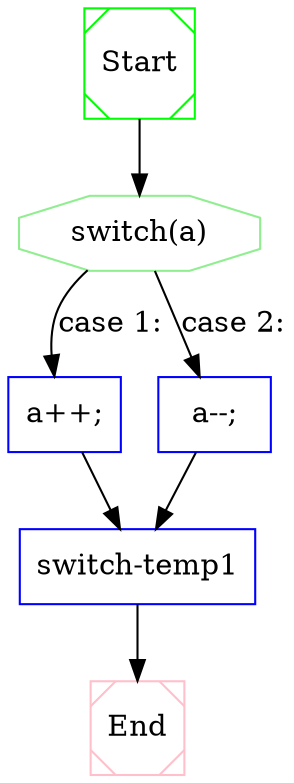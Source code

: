digraph CFG {
 1  [shape = Msquare, color = green, label = "Start", ]
 2  [shape = octagon, color = lightgreen, label = "switch(a)", ]
 3  [shape = box, color = blue, label = "a++;", ]
 4  [shape = box, color = blue, label = "a--;", ]
 5  [shape = box, color = blue, label = "switch-temp1", ]
 6  [shape = Msquare, color = pink, label = "End", ]
 1  ->  2  [style = solid, label="", fillcolor = black, color = black, fontcolor = black]

 2  ->  4  [style = solid, label="case 2:", fillcolor = black, color = black, fontcolor = black]
 2  ->  3  [style = solid, label="case 1:", fillcolor = black, color = black, fontcolor = black]

 3  ->  5  [style = solid, label="", fillcolor = black, color = black, fontcolor = black]

 4  ->  5  [style = solid, label="", fillcolor = black, color = black, fontcolor = black]

 5  ->  6  [style = solid, label="", fillcolor = black, color = black, fontcolor = black]


}